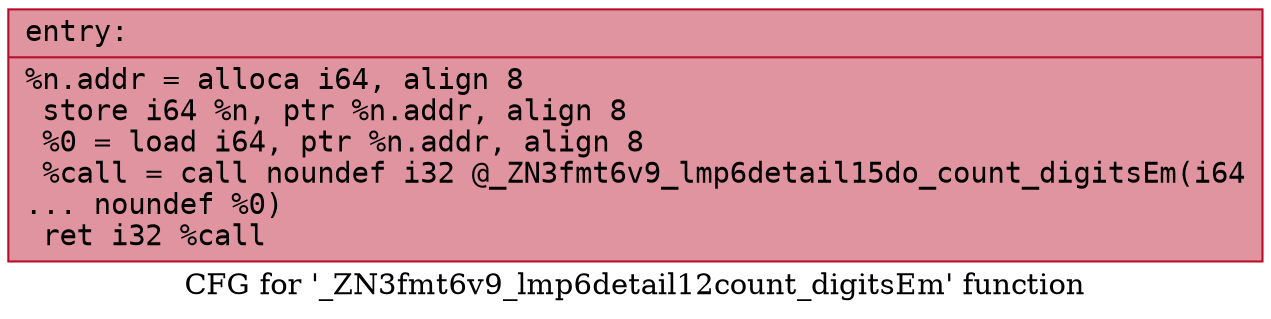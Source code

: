 digraph "CFG for '_ZN3fmt6v9_lmp6detail12count_digitsEm' function" {
	label="CFG for '_ZN3fmt6v9_lmp6detail12count_digitsEm' function";

	Node0x556bfec14d60 [shape=record,color="#b70d28ff", style=filled, fillcolor="#b70d2870" fontname="Courier",label="{entry:\l|  %n.addr = alloca i64, align 8\l  store i64 %n, ptr %n.addr, align 8\l  %0 = load i64, ptr %n.addr, align 8\l  %call = call noundef i32 @_ZN3fmt6v9_lmp6detail15do_count_digitsEm(i64\l... noundef %0)\l  ret i32 %call\l}"];
}
